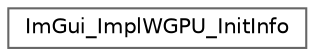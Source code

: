 digraph "类继承关系图"
{
 // LATEX_PDF_SIZE
  bgcolor="transparent";
  edge [fontname=Helvetica,fontsize=10,labelfontname=Helvetica,labelfontsize=10];
  node [fontname=Helvetica,fontsize=10,shape=box,height=0.2,width=0.4];
  rankdir="LR";
  Node0 [id="Node000000",label="ImGui_ImplWGPU_InitInfo",height=0.2,width=0.4,color="grey40", fillcolor="white", style="filled",URL="$struct_im_gui___impl_w_g_p_u___init_info.html",tooltip=" "];
}
